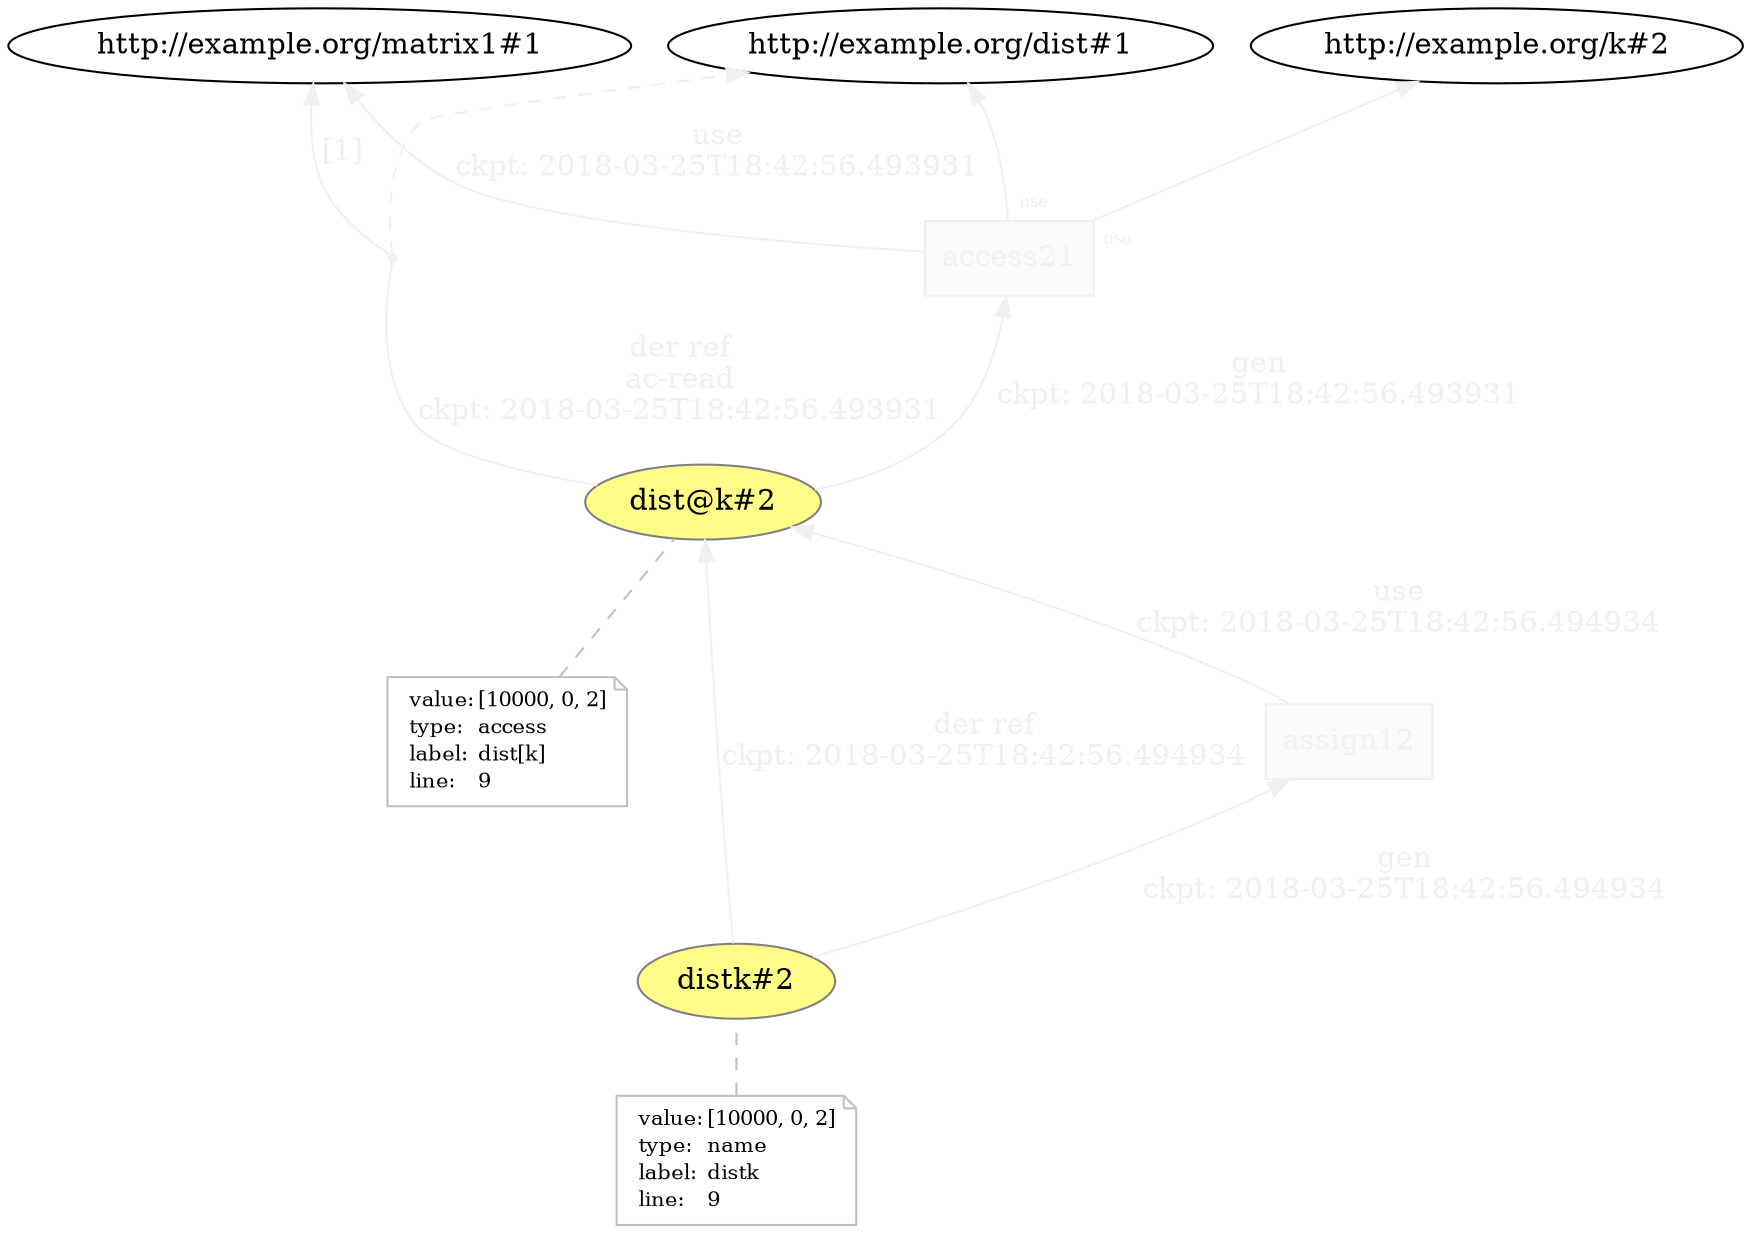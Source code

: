 digraph "PROV" { size="16,12"; rankdir="BT";
"http://example.org/dist@k#2" [fillcolor="#FFFC87",color="#808080",style="filled",label="dist@k#2",URL="http://example.org/dist@k#2"]
"http://example.org/dist@k#2-attrs" [color="gray",shape="note",fontsize="10",fontcolor="black",label=<<TABLE cellpadding="0" border="0">
	<TR>
	    <TD align="left">value:</TD>
	    <TD align="left">[10000, 0, 2]</TD>
	</TR>
	<TR>
	    <TD align="left">type:</TD>
	    <TD align="left">access</TD>
	</TR>
	<TR>
	    <TD align="left">label:</TD>
	    <TD align="left">dist[k]</TD>
	</TR>
	<TR>
	    <TD align="left">line:</TD>
	    <TD align="left">9</TD>
	</TR>
</TABLE>>]
"http://example.org/dist@k#2-attrs" -> "http://example.org/dist@k#2" [color="gray",style="dashed",arrowhead="none"]
"http://example.org/access21" [fillcolor="#FAFAFA",color="#F0F0F0",shape="polygon",sides="4",style="filled",fontcolor="#F0F0F0",label="access21",URL="http://example.org/access21"]
"bn0" [shape="point",label="",fontcolor="#F0F0F0",color="#F0F0F0"]
"http://example.org/dist@k#2" -> "bn0" [fontsize="14",distance="1.5",angle="60.0",rotation="20",label="der ref
ac-read
ckpt: 2018-03-25T18:42:56.493931",arrowhead="none",fontcolor="#F0F0F0",color="#F0F0F0"]
"bn0" -> "http://example.org/dist#1" [style="dashed",fontcolor="#F0F0F0",color="#F0F0F0"]
"bn0" -> "http://example.org/matrix1#1" [fontsize="14",distance="1.5",angle="60.0",rotation="20",label="[1]",fontcolor="#F0F0F0",color="#F0F0F0"]
"http://example.org/access21" -> "http://example.org/dist#1" [labelfontsize="8",labeldistance="1.5",labelangle="60.0",rotation="20",taillabel="use",fontcolor="#F0F0F0",color="#F0F0F0"]
"http://example.org/access21" -> "http://example.org/k#2" [labelfontsize="8",labeldistance="1.5",labelangle="60.0",rotation="20",taillabel="use",fontcolor="#F0F0F0",color="#F0F0F0"]
"http://example.org/distk#2" [fillcolor="#FFFC87",color="#808080",style="filled",label="distk#2",URL="http://example.org/distk#2"]
"http://example.org/distk#2-attrs" [color="gray",shape="note",fontsize="10",fontcolor="black",label=<<TABLE cellpadding="0" border="0">
	<TR>
	    <TD align="left">value:</TD>
	    <TD align="left">[10000, 0, 2]</TD>
	</TR>
	<TR>
	    <TD align="left">type:</TD>
	    <TD align="left">name</TD>
	</TR>
	<TR>
	    <TD align="left">label:</TD>
	    <TD align="left">distk</TD>
	</TR>
	<TR>
	    <TD align="left">line:</TD>
	    <TD align="left">9</TD>
	</TR>
</TABLE>>]
"http://example.org/distk#2-attrs" -> "http://example.org/distk#2" [color="gray",style="dashed",arrowhead="none"]
"http://example.org/assign12" [fillcolor="#FAFAFA",color="#F0F0F0",shape="polygon",sides="4",style="filled",fontcolor="#F0F0F0",label="assign12",URL="http://example.org/assign12"]
"http://example.org/distk#2" -> "http://example.org/dist@k#2" [fontsize="14",distance="1.5",angle="60.0",rotation="20",label="der ref
ckpt: 2018-03-25T18:42:56.494934",fontcolor="#F0F0F0",color="#F0F0F0"]
"http://example.org/access21" -> "http://example.org/matrix1#1" [fontsize="14",distance="1.5",angle="60.0",rotation="20",label="use
ckpt: 2018-03-25T18:42:56.493931",fontcolor="#F0F0F0",color="#F0F0F0"]
"http://example.org/assign12" -> "http://example.org/dist@k#2" [fontsize="14",distance="1.5",angle="60.0",rotation="20",label="use
ckpt: 2018-03-25T18:42:56.494934",fontcolor="#F0F0F0",color="#F0F0F0"]
"http://example.org/distk#2" -> "http://example.org/assign12" [fontsize="14",distance="1.5",angle="60.0",rotation="20",label="gen
ckpt: 2018-03-25T18:42:56.494934",fontcolor="#F0F0F0",color="#F0F0F0"]
"http://example.org/dist@k#2" -> "http://example.org/access21" [fontsize="14",distance="1.5",angle="60.0",rotation="20",label="gen
ckpt: 2018-03-25T18:42:56.493931",fontcolor="#F0F0F0",color="#F0F0F0"]
}